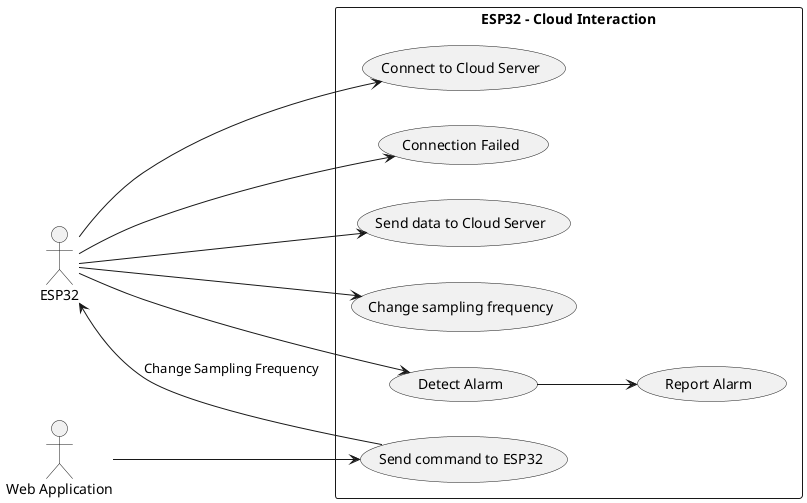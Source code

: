 @startuml ESP32UCs

left to right direction

actor "ESP32" as ESP32
actor "Web Application" as WebApp

rectangle "ESP32 - Cloud Interaction" {
    ESP32 --> (Connect to Cloud Server)
    ESP32 --> (Connection Failed)
    ESP32 --> (Send data to Cloud Server)
    ESP32 --> (Change sampling frequency)
    ESP32 --> (Detect Alarm)
    (Detect Alarm) --> (Report Alarm)
    WebApp --> (Send command to ESP32)
    (Send command to ESP32) --> ESP32 : Change Sampling Frequency
}

@enduml
